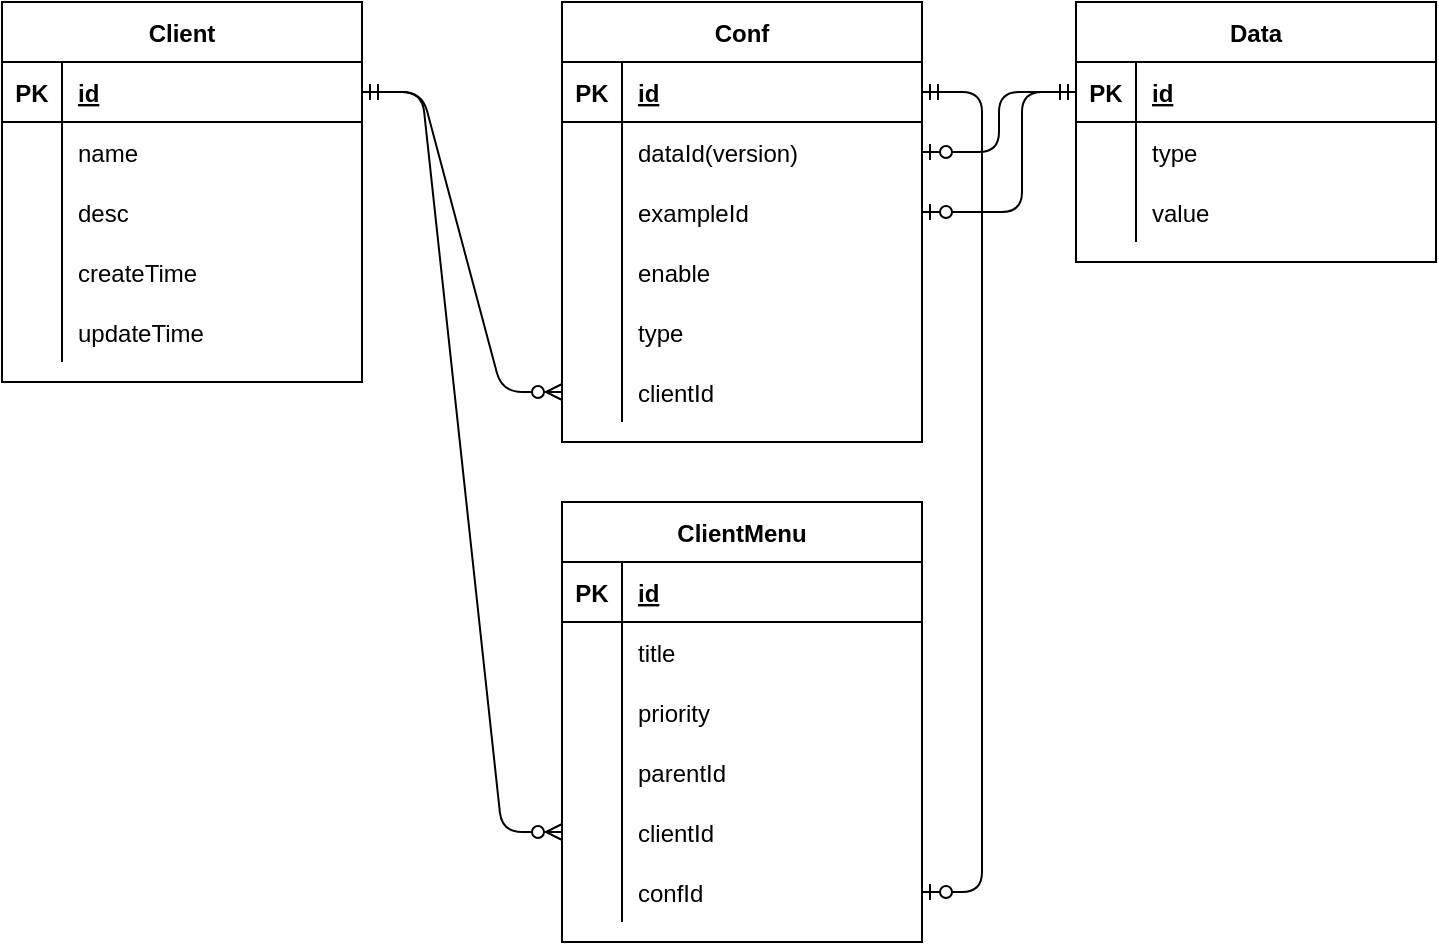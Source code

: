 <mxfile version="13.7.9" type="device"><diagram id="GYQSRtCnxEmFXdnDSvVr" name="第 1 页"><mxGraphModel dx="899" dy="488" grid="1" gridSize="10" guides="1" tooltips="1" connect="1" arrows="1" fold="1" page="1" pageScale="1" pageWidth="827" pageHeight="1169" math="0" shadow="0"><root><mxCell id="0"/><mxCell id="1" parent="0"/><mxCell id="zFg0FvwBYhXJ0_AIzzTE-73" value="" style="edgeStyle=entityRelationEdgeStyle;fontSize=12;html=1;endArrow=ERzeroToMany;startArrow=ERmandOne;entryX=0;entryY=0.5;entryDx=0;entryDy=0;" parent="1" source="zFg0FvwBYhXJ0_AIzzTE-2" target="zFg0FvwBYhXJ0_AIzzTE-67" edge="1"><mxGeometry width="100" height="100" relative="1" as="geometry"><mxPoint x="290" y="330" as="sourcePoint"/><mxPoint x="390" y="230" as="targetPoint"/></mxGeometry></mxCell><mxCell id="zFg0FvwBYhXJ0_AIzzTE-74" value="" style="edgeStyle=entityRelationEdgeStyle;fontSize=12;html=1;endArrow=ERzeroToMany;startArrow=ERmandOne;entryX=0;entryY=0.5;entryDx=0;entryDy=0;" parent="1" source="zFg0FvwBYhXJ0_AIzzTE-2" target="zFg0FvwBYhXJ0_AIzzTE-61" edge="1"><mxGeometry width="100" height="100" relative="1" as="geometry"><mxPoint x="360" y="340" as="sourcePoint"/><mxPoint x="460" y="240" as="targetPoint"/></mxGeometry></mxCell><object label="Client" id="zFg0FvwBYhXJ0_AIzzTE-1"><mxCell style="shape=table;startSize=30;container=1;collapsible=1;childLayout=tableLayout;fixedRows=1;rowLines=0;fontStyle=1;align=center;resizeLast=1;fillColor=none;" parent="1" vertex="1"><mxGeometry x="110" y="20" width="180" height="190" as="geometry"><mxRectangle x="180" y="120" width="70" height="30" as="alternateBounds"/></mxGeometry></mxCell></object><mxCell id="zFg0FvwBYhXJ0_AIzzTE-2" value="" style="shape=partialRectangle;collapsible=0;dropTarget=0;pointerEvents=0;fillColor=none;top=0;left=0;bottom=1;right=0;points=[[0,0.5],[1,0.5]];portConstraint=eastwest;" parent="zFg0FvwBYhXJ0_AIzzTE-1" vertex="1"><mxGeometry y="30" width="180" height="30" as="geometry"/></mxCell><mxCell id="zFg0FvwBYhXJ0_AIzzTE-3" value="PK" style="shape=partialRectangle;connectable=0;fillColor=none;top=0;left=0;bottom=0;right=0;fontStyle=1;overflow=hidden;" parent="zFg0FvwBYhXJ0_AIzzTE-2" vertex="1"><mxGeometry width="30" height="30" as="geometry"/></mxCell><mxCell id="zFg0FvwBYhXJ0_AIzzTE-4" value="id" style="shape=partialRectangle;connectable=0;fillColor=none;top=0;left=0;bottom=0;right=0;align=left;spacingLeft=6;fontStyle=5;overflow=hidden;" parent="zFg0FvwBYhXJ0_AIzzTE-2" vertex="1"><mxGeometry x="30" width="150" height="30" as="geometry"/></mxCell><mxCell id="zFg0FvwBYhXJ0_AIzzTE-5" value="" style="shape=partialRectangle;collapsible=0;dropTarget=0;pointerEvents=0;fillColor=none;top=0;left=0;bottom=0;right=0;points=[[0,0.5],[1,0.5]];portConstraint=eastwest;" parent="zFg0FvwBYhXJ0_AIzzTE-1" vertex="1"><mxGeometry y="60" width="180" height="30" as="geometry"/></mxCell><mxCell id="zFg0FvwBYhXJ0_AIzzTE-6" value="" style="shape=partialRectangle;connectable=0;fillColor=none;top=0;left=0;bottom=0;right=0;editable=1;overflow=hidden;" parent="zFg0FvwBYhXJ0_AIzzTE-5" vertex="1"><mxGeometry width="30" height="30" as="geometry"/></mxCell><mxCell id="zFg0FvwBYhXJ0_AIzzTE-7" value="name" style="shape=partialRectangle;connectable=0;fillColor=none;top=0;left=0;bottom=0;right=0;align=left;spacingLeft=6;overflow=hidden;" parent="zFg0FvwBYhXJ0_AIzzTE-5" vertex="1"><mxGeometry x="30" width="150" height="30" as="geometry"/></mxCell><mxCell id="zFg0FvwBYhXJ0_AIzzTE-8" value="" style="shape=partialRectangle;collapsible=0;dropTarget=0;pointerEvents=0;fillColor=none;top=0;left=0;bottom=0;right=0;points=[[0,0.5],[1,0.5]];portConstraint=eastwest;" parent="zFg0FvwBYhXJ0_AIzzTE-1" vertex="1"><mxGeometry y="90" width="180" height="30" as="geometry"/></mxCell><mxCell id="zFg0FvwBYhXJ0_AIzzTE-9" value="" style="shape=partialRectangle;connectable=0;fillColor=none;top=0;left=0;bottom=0;right=0;editable=1;overflow=hidden;" parent="zFg0FvwBYhXJ0_AIzzTE-8" vertex="1"><mxGeometry width="30" height="30" as="geometry"/></mxCell><mxCell id="zFg0FvwBYhXJ0_AIzzTE-10" value="desc" style="shape=partialRectangle;connectable=0;fillColor=none;top=0;left=0;bottom=0;right=0;align=left;spacingLeft=6;overflow=hidden;" parent="zFg0FvwBYhXJ0_AIzzTE-8" vertex="1"><mxGeometry x="30" width="150" height="30" as="geometry"/></mxCell><mxCell id="zFg0FvwBYhXJ0_AIzzTE-75" value="" style="shape=partialRectangle;collapsible=0;dropTarget=0;pointerEvents=0;fillColor=none;top=0;left=0;bottom=0;right=0;points=[[0,0.5],[1,0.5]];portConstraint=eastwest;" parent="zFg0FvwBYhXJ0_AIzzTE-1" vertex="1"><mxGeometry y="120" width="180" height="30" as="geometry"/></mxCell><mxCell id="zFg0FvwBYhXJ0_AIzzTE-76" value="" style="shape=partialRectangle;connectable=0;fillColor=none;top=0;left=0;bottom=0;right=0;editable=1;overflow=hidden;" parent="zFg0FvwBYhXJ0_AIzzTE-75" vertex="1"><mxGeometry width="30" height="30" as="geometry"/></mxCell><mxCell id="zFg0FvwBYhXJ0_AIzzTE-77" value="createTime" style="shape=partialRectangle;connectable=0;fillColor=none;top=0;left=0;bottom=0;right=0;align=left;spacingLeft=6;overflow=hidden;" parent="zFg0FvwBYhXJ0_AIzzTE-75" vertex="1"><mxGeometry x="30" width="150" height="30" as="geometry"/></mxCell><mxCell id="zFg0FvwBYhXJ0_AIzzTE-78" value="" style="shape=partialRectangle;collapsible=0;dropTarget=0;pointerEvents=0;fillColor=none;top=0;left=0;bottom=0;right=0;points=[[0,0.5],[1,0.5]];portConstraint=eastwest;" parent="zFg0FvwBYhXJ0_AIzzTE-1" vertex="1"><mxGeometry y="150" width="180" height="30" as="geometry"/></mxCell><mxCell id="zFg0FvwBYhXJ0_AIzzTE-79" value="" style="shape=partialRectangle;connectable=0;fillColor=none;top=0;left=0;bottom=0;right=0;editable=1;overflow=hidden;" parent="zFg0FvwBYhXJ0_AIzzTE-78" vertex="1"><mxGeometry width="30" height="30" as="geometry"/></mxCell><mxCell id="zFg0FvwBYhXJ0_AIzzTE-80" value="updateTime" style="shape=partialRectangle;connectable=0;fillColor=none;top=0;left=0;bottom=0;right=0;align=left;spacingLeft=6;overflow=hidden;" parent="zFg0FvwBYhXJ0_AIzzTE-78" vertex="1"><mxGeometry x="30" width="150" height="30" as="geometry"/></mxCell><mxCell id="zFg0FvwBYhXJ0_AIzzTE-83" value="" style="edgeStyle=orthogonalEdgeStyle;fontSize=12;html=1;endArrow=ERzeroToOne;startArrow=ERmandOne;exitX=1;exitY=0.5;exitDx=0;exitDy=0;entryX=1;entryY=0.5;entryDx=0;entryDy=0;" parent="1" source="zFg0FvwBYhXJ0_AIzzTE-36" target="zFg0FvwBYhXJ0_AIzzTE-64" edge="1"><mxGeometry width="100" height="100" relative="1" as="geometry"><mxPoint x="340" y="330" as="sourcePoint"/><mxPoint x="660" y="370" as="targetPoint"/><Array as="points"><mxPoint x="600" y="65"/><mxPoint x="600" y="465"/></Array></mxGeometry></mxCell><mxCell id="ObcPxlHsWgJv9FahJsD1-15" value="" style="edgeStyle=orthogonalEdgeStyle;fontSize=12;html=1;endArrow=ERzeroToOne;startArrow=ERmandOne;exitX=0;exitY=0.5;exitDx=0;exitDy=0;" parent="1" source="ObcPxlHsWgJv9FahJsD1-2" target="zFg0FvwBYhXJ0_AIzzTE-39" edge="1"><mxGeometry width="100" height="100" relative="1" as="geometry"><mxPoint x="710" y="370" as="sourcePoint"/><mxPoint x="640" y="120" as="targetPoint"/></mxGeometry></mxCell><mxCell id="zFg0FvwBYhXJ0_AIzzTE-48" value="ClientMenu" style="shape=table;startSize=30;container=1;collapsible=1;childLayout=tableLayout;fixedRows=1;rowLines=0;fontStyle=1;align=center;resizeLast=1;fillColor=none;" parent="1" vertex="1"><mxGeometry x="390" y="270" width="180" height="220" as="geometry"/></mxCell><mxCell id="zFg0FvwBYhXJ0_AIzzTE-49" value="" style="shape=partialRectangle;collapsible=0;dropTarget=0;pointerEvents=0;fillColor=none;top=0;left=0;bottom=1;right=0;points=[[0,0.5],[1,0.5]];portConstraint=eastwest;" parent="zFg0FvwBYhXJ0_AIzzTE-48" vertex="1"><mxGeometry y="30" width="180" height="30" as="geometry"/></mxCell><mxCell id="zFg0FvwBYhXJ0_AIzzTE-50" value="PK" style="shape=partialRectangle;connectable=0;fillColor=none;top=0;left=0;bottom=0;right=0;fontStyle=1;overflow=hidden;" parent="zFg0FvwBYhXJ0_AIzzTE-49" vertex="1"><mxGeometry width="30" height="30" as="geometry"/></mxCell><mxCell id="zFg0FvwBYhXJ0_AIzzTE-51" value="id" style="shape=partialRectangle;connectable=0;fillColor=none;top=0;left=0;bottom=0;right=0;align=left;spacingLeft=6;fontStyle=5;overflow=hidden;" parent="zFg0FvwBYhXJ0_AIzzTE-49" vertex="1"><mxGeometry x="30" width="150" height="30" as="geometry"/></mxCell><mxCell id="zFg0FvwBYhXJ0_AIzzTE-55" value="" style="shape=partialRectangle;collapsible=0;dropTarget=0;pointerEvents=0;fillColor=none;top=0;left=0;bottom=0;right=0;points=[[0,0.5],[1,0.5]];portConstraint=eastwest;" parent="zFg0FvwBYhXJ0_AIzzTE-48" vertex="1"><mxGeometry y="60" width="180" height="30" as="geometry"/></mxCell><mxCell id="zFg0FvwBYhXJ0_AIzzTE-56" value="" style="shape=partialRectangle;connectable=0;fillColor=none;top=0;left=0;bottom=0;right=0;editable=1;overflow=hidden;" parent="zFg0FvwBYhXJ0_AIzzTE-55" vertex="1"><mxGeometry width="30" height="30" as="geometry"/></mxCell><mxCell id="zFg0FvwBYhXJ0_AIzzTE-57" value="title" style="shape=partialRectangle;connectable=0;fillColor=none;top=0;left=0;bottom=0;right=0;align=left;spacingLeft=6;overflow=hidden;" parent="zFg0FvwBYhXJ0_AIzzTE-55" vertex="1"><mxGeometry x="30" width="150" height="30" as="geometry"/></mxCell><mxCell id="zFg0FvwBYhXJ0_AIzzTE-52" value="" style="shape=partialRectangle;collapsible=0;dropTarget=0;pointerEvents=0;fillColor=none;top=0;left=0;bottom=0;right=0;points=[[0,0.5],[1,0.5]];portConstraint=eastwest;" parent="zFg0FvwBYhXJ0_AIzzTE-48" vertex="1"><mxGeometry y="90" width="180" height="30" as="geometry"/></mxCell><mxCell id="zFg0FvwBYhXJ0_AIzzTE-53" value="" style="shape=partialRectangle;connectable=0;fillColor=none;top=0;left=0;bottom=0;right=0;editable=1;overflow=hidden;" parent="zFg0FvwBYhXJ0_AIzzTE-52" vertex="1"><mxGeometry width="30" height="30" as="geometry"/></mxCell><mxCell id="zFg0FvwBYhXJ0_AIzzTE-54" value="priority" style="shape=partialRectangle;connectable=0;fillColor=none;top=0;left=0;bottom=0;right=0;align=left;spacingLeft=6;overflow=hidden;" parent="zFg0FvwBYhXJ0_AIzzTE-52" vertex="1"><mxGeometry x="30" width="150" height="30" as="geometry"/></mxCell><mxCell id="zFg0FvwBYhXJ0_AIzzTE-58" value="" style="shape=partialRectangle;collapsible=0;dropTarget=0;pointerEvents=0;fillColor=none;top=0;left=0;bottom=0;right=0;points=[[0,0.5],[1,0.5]];portConstraint=eastwest;" parent="zFg0FvwBYhXJ0_AIzzTE-48" vertex="1"><mxGeometry y="120" width="180" height="30" as="geometry"/></mxCell><mxCell id="zFg0FvwBYhXJ0_AIzzTE-59" value="" style="shape=partialRectangle;connectable=0;fillColor=none;top=0;left=0;bottom=0;right=0;editable=1;overflow=hidden;" parent="zFg0FvwBYhXJ0_AIzzTE-58" vertex="1"><mxGeometry width="30" height="30" as="geometry"/></mxCell><mxCell id="zFg0FvwBYhXJ0_AIzzTE-60" value="parentId" style="shape=partialRectangle;connectable=0;fillColor=none;top=0;left=0;bottom=0;right=0;align=left;spacingLeft=6;overflow=hidden;" parent="zFg0FvwBYhXJ0_AIzzTE-58" vertex="1"><mxGeometry x="30" width="150" height="30" as="geometry"/></mxCell><mxCell id="zFg0FvwBYhXJ0_AIzzTE-61" value="" style="shape=partialRectangle;collapsible=0;dropTarget=0;pointerEvents=0;fillColor=none;top=0;left=0;bottom=0;right=0;points=[[0,0.5],[1,0.5]];portConstraint=eastwest;" parent="zFg0FvwBYhXJ0_AIzzTE-48" vertex="1"><mxGeometry y="150" width="180" height="30" as="geometry"/></mxCell><mxCell id="zFg0FvwBYhXJ0_AIzzTE-62" value="" style="shape=partialRectangle;connectable=0;fillColor=none;top=0;left=0;bottom=0;right=0;editable=1;overflow=hidden;" parent="zFg0FvwBYhXJ0_AIzzTE-61" vertex="1"><mxGeometry width="30" height="30" as="geometry"/></mxCell><mxCell id="zFg0FvwBYhXJ0_AIzzTE-63" value="clientId" style="shape=partialRectangle;connectable=0;fillColor=none;top=0;left=0;bottom=0;right=0;align=left;spacingLeft=6;overflow=hidden;" parent="zFg0FvwBYhXJ0_AIzzTE-61" vertex="1"><mxGeometry x="30" width="150" height="30" as="geometry"/></mxCell><mxCell id="zFg0FvwBYhXJ0_AIzzTE-64" value="" style="shape=partialRectangle;collapsible=0;dropTarget=0;pointerEvents=0;fillColor=none;top=0;left=0;bottom=0;right=0;points=[[0,0.5],[1,0.5]];portConstraint=eastwest;" parent="zFg0FvwBYhXJ0_AIzzTE-48" vertex="1"><mxGeometry y="180" width="180" height="30" as="geometry"/></mxCell><mxCell id="zFg0FvwBYhXJ0_AIzzTE-65" value="" style="shape=partialRectangle;connectable=0;fillColor=none;top=0;left=0;bottom=0;right=0;editable=1;overflow=hidden;" parent="zFg0FvwBYhXJ0_AIzzTE-64" vertex="1"><mxGeometry width="30" height="30" as="geometry"/></mxCell><mxCell id="zFg0FvwBYhXJ0_AIzzTE-66" value="confId" style="shape=partialRectangle;connectable=0;fillColor=none;top=0;left=0;bottom=0;right=0;align=left;spacingLeft=6;overflow=hidden;" parent="zFg0FvwBYhXJ0_AIzzTE-64" vertex="1"><mxGeometry x="30" width="150" height="30" as="geometry"/></mxCell><mxCell id="ObcPxlHsWgJv9FahJsD1-1" value="Data" style="shape=table;startSize=30;container=1;collapsible=1;childLayout=tableLayout;fixedRows=1;rowLines=0;fontStyle=1;align=center;resizeLast=1;fillColor=none;" parent="1" vertex="1"><mxGeometry x="647" y="20" width="180" height="130" as="geometry"/></mxCell><mxCell id="ObcPxlHsWgJv9FahJsD1-2" value="" style="shape=partialRectangle;collapsible=0;dropTarget=0;pointerEvents=0;fillColor=none;top=0;left=0;bottom=1;right=0;points=[[0,0.5],[1,0.5]];portConstraint=eastwest;" parent="ObcPxlHsWgJv9FahJsD1-1" vertex="1"><mxGeometry y="30" width="180" height="30" as="geometry"/></mxCell><mxCell id="ObcPxlHsWgJv9FahJsD1-3" value="PK" style="shape=partialRectangle;connectable=0;fillColor=none;top=0;left=0;bottom=0;right=0;fontStyle=1;overflow=hidden;" parent="ObcPxlHsWgJv9FahJsD1-2" vertex="1"><mxGeometry width="30" height="30" as="geometry"/></mxCell><mxCell id="ObcPxlHsWgJv9FahJsD1-4" value="id" style="shape=partialRectangle;connectable=0;fillColor=none;top=0;left=0;bottom=0;right=0;align=left;spacingLeft=6;fontStyle=5;overflow=hidden;" parent="ObcPxlHsWgJv9FahJsD1-2" vertex="1"><mxGeometry x="30" width="150" height="30" as="geometry"/></mxCell><mxCell id="ObcPxlHsWgJv9FahJsD1-5" value="" style="shape=partialRectangle;collapsible=0;dropTarget=0;pointerEvents=0;fillColor=none;top=0;left=0;bottom=0;right=0;points=[[0,0.5],[1,0.5]];portConstraint=eastwest;" parent="ObcPxlHsWgJv9FahJsD1-1" vertex="1"><mxGeometry y="60" width="180" height="30" as="geometry"/></mxCell><mxCell id="ObcPxlHsWgJv9FahJsD1-6" value="" style="shape=partialRectangle;connectable=0;fillColor=none;top=0;left=0;bottom=0;right=0;editable=1;overflow=hidden;" parent="ObcPxlHsWgJv9FahJsD1-5" vertex="1"><mxGeometry width="30" height="30" as="geometry"/></mxCell><mxCell id="ObcPxlHsWgJv9FahJsD1-7" value="type" style="shape=partialRectangle;connectable=0;fillColor=none;top=0;left=0;bottom=0;right=0;align=left;spacingLeft=6;overflow=hidden;" parent="ObcPxlHsWgJv9FahJsD1-5" vertex="1"><mxGeometry x="30" width="150" height="30" as="geometry"/></mxCell><mxCell id="ObcPxlHsWgJv9FahJsD1-8" value="" style="shape=partialRectangle;collapsible=0;dropTarget=0;pointerEvents=0;fillColor=none;top=0;left=0;bottom=0;right=0;points=[[0,0.5],[1,0.5]];portConstraint=eastwest;" parent="ObcPxlHsWgJv9FahJsD1-1" vertex="1"><mxGeometry y="90" width="180" height="30" as="geometry"/></mxCell><mxCell id="ObcPxlHsWgJv9FahJsD1-9" value="" style="shape=partialRectangle;connectable=0;fillColor=none;top=0;left=0;bottom=0;right=0;editable=1;overflow=hidden;" parent="ObcPxlHsWgJv9FahJsD1-8" vertex="1"><mxGeometry width="30" height="30" as="geometry"/></mxCell><mxCell id="ObcPxlHsWgJv9FahJsD1-10" value="value" style="shape=partialRectangle;connectable=0;fillColor=none;top=0;left=0;bottom=0;right=0;align=left;spacingLeft=6;overflow=hidden;" parent="ObcPxlHsWgJv9FahJsD1-8" vertex="1"><mxGeometry x="30" width="150" height="30" as="geometry"/></mxCell><mxCell id="zFg0FvwBYhXJ0_AIzzTE-35" value="Conf" style="shape=table;startSize=30;container=1;collapsible=1;childLayout=tableLayout;fixedRows=1;rowLines=0;fontStyle=1;align=center;resizeLast=1;fillColor=none;" parent="1" vertex="1"><mxGeometry x="390" y="20" width="180" height="220" as="geometry"/></mxCell><mxCell id="zFg0FvwBYhXJ0_AIzzTE-36" value="" style="shape=partialRectangle;collapsible=0;dropTarget=0;pointerEvents=0;fillColor=none;top=0;left=0;bottom=1;right=0;points=[[0,0.5],[1,0.5]];portConstraint=eastwest;" parent="zFg0FvwBYhXJ0_AIzzTE-35" vertex="1"><mxGeometry y="30" width="180" height="30" as="geometry"/></mxCell><mxCell id="zFg0FvwBYhXJ0_AIzzTE-37" value="PK" style="shape=partialRectangle;connectable=0;fillColor=none;top=0;left=0;bottom=0;right=0;fontStyle=1;overflow=hidden;" parent="zFg0FvwBYhXJ0_AIzzTE-36" vertex="1"><mxGeometry width="30" height="30" as="geometry"/></mxCell><mxCell id="zFg0FvwBYhXJ0_AIzzTE-38" value="id" style="shape=partialRectangle;connectable=0;fillColor=none;top=0;left=0;bottom=0;right=0;align=left;spacingLeft=6;fontStyle=5;overflow=hidden;" parent="zFg0FvwBYhXJ0_AIzzTE-36" vertex="1"><mxGeometry x="30" width="150" height="30" as="geometry"/></mxCell><mxCell id="zFg0FvwBYhXJ0_AIzzTE-39" value="" style="shape=partialRectangle;collapsible=0;dropTarget=0;pointerEvents=0;fillColor=none;top=0;left=0;bottom=0;right=0;points=[[0,0.5],[1,0.5]];portConstraint=eastwest;" parent="zFg0FvwBYhXJ0_AIzzTE-35" vertex="1"><mxGeometry y="60" width="180" height="30" as="geometry"/></mxCell><mxCell id="zFg0FvwBYhXJ0_AIzzTE-40" value="" style="shape=partialRectangle;connectable=0;fillColor=none;top=0;left=0;bottom=0;right=0;editable=1;overflow=hidden;" parent="zFg0FvwBYhXJ0_AIzzTE-39" vertex="1"><mxGeometry width="30" height="30" as="geometry"/></mxCell><mxCell id="zFg0FvwBYhXJ0_AIzzTE-41" value="dataId(version)" style="shape=partialRectangle;connectable=0;fillColor=none;top=0;left=0;bottom=0;right=0;align=left;spacingLeft=6;overflow=hidden;" parent="zFg0FvwBYhXJ0_AIzzTE-39" vertex="1"><mxGeometry x="30" width="150" height="30" as="geometry"/></mxCell><mxCell id="KUrij5SoJyGy5ptkzWC_-1" value="" style="shape=partialRectangle;collapsible=0;dropTarget=0;pointerEvents=0;fillColor=none;top=0;left=0;bottom=0;right=0;points=[[0,0.5],[1,0.5]];portConstraint=eastwest;" vertex="1" parent="zFg0FvwBYhXJ0_AIzzTE-35"><mxGeometry y="90" width="180" height="30" as="geometry"/></mxCell><mxCell id="KUrij5SoJyGy5ptkzWC_-2" value="" style="shape=partialRectangle;connectable=0;fillColor=none;top=0;left=0;bottom=0;right=0;editable=1;overflow=hidden;" vertex="1" parent="KUrij5SoJyGy5ptkzWC_-1"><mxGeometry width="30" height="30" as="geometry"/></mxCell><mxCell id="KUrij5SoJyGy5ptkzWC_-3" value="exampleId" style="shape=partialRectangle;connectable=0;fillColor=none;top=0;left=0;bottom=0;right=0;align=left;spacingLeft=6;overflow=hidden;" vertex="1" parent="KUrij5SoJyGy5ptkzWC_-1"><mxGeometry x="30" width="150" height="30" as="geometry"/></mxCell><mxCell id="zFg0FvwBYhXJ0_AIzzTE-42" value="" style="shape=partialRectangle;collapsible=0;dropTarget=0;pointerEvents=0;fillColor=none;top=0;left=0;bottom=0;right=0;points=[[0,0.5],[1,0.5]];portConstraint=eastwest;" parent="zFg0FvwBYhXJ0_AIzzTE-35" vertex="1"><mxGeometry y="120" width="180" height="30" as="geometry"/></mxCell><mxCell id="zFg0FvwBYhXJ0_AIzzTE-43" value="" style="shape=partialRectangle;connectable=0;fillColor=none;top=0;left=0;bottom=0;right=0;editable=1;overflow=hidden;" parent="zFg0FvwBYhXJ0_AIzzTE-42" vertex="1"><mxGeometry width="30" height="30" as="geometry"/></mxCell><mxCell id="zFg0FvwBYhXJ0_AIzzTE-44" value="enable" style="shape=partialRectangle;connectable=0;fillColor=none;top=0;left=0;bottom=0;right=0;align=left;spacingLeft=6;overflow=hidden;" parent="zFg0FvwBYhXJ0_AIzzTE-42" vertex="1"><mxGeometry x="30" width="150" height="30" as="geometry"/></mxCell><mxCell id="zFg0FvwBYhXJ0_AIzzTE-45" value="" style="shape=partialRectangle;collapsible=0;dropTarget=0;pointerEvents=0;fillColor=none;top=0;left=0;bottom=0;right=0;points=[[0,0.5],[1,0.5]];portConstraint=eastwest;" parent="zFg0FvwBYhXJ0_AIzzTE-35" vertex="1"><mxGeometry y="150" width="180" height="30" as="geometry"/></mxCell><mxCell id="zFg0FvwBYhXJ0_AIzzTE-46" value="" style="shape=partialRectangle;connectable=0;fillColor=none;top=0;left=0;bottom=0;right=0;editable=1;overflow=hidden;" parent="zFg0FvwBYhXJ0_AIzzTE-45" vertex="1"><mxGeometry width="30" height="30" as="geometry"/></mxCell><mxCell id="zFg0FvwBYhXJ0_AIzzTE-47" value="type" style="shape=partialRectangle;connectable=0;fillColor=none;top=0;left=0;bottom=0;right=0;align=left;spacingLeft=6;overflow=hidden;" parent="zFg0FvwBYhXJ0_AIzzTE-45" vertex="1"><mxGeometry x="30" width="150" height="30" as="geometry"/></mxCell><mxCell id="zFg0FvwBYhXJ0_AIzzTE-67" value="" style="shape=partialRectangle;collapsible=0;dropTarget=0;pointerEvents=0;fillColor=none;top=0;left=0;bottom=0;right=0;points=[[0,0.5],[1,0.5]];portConstraint=eastwest;" parent="zFg0FvwBYhXJ0_AIzzTE-35" vertex="1"><mxGeometry y="180" width="180" height="30" as="geometry"/></mxCell><mxCell id="zFg0FvwBYhXJ0_AIzzTE-68" value="" style="shape=partialRectangle;connectable=0;fillColor=none;top=0;left=0;bottom=0;right=0;editable=1;overflow=hidden;" parent="zFg0FvwBYhXJ0_AIzzTE-67" vertex="1"><mxGeometry width="30" height="30" as="geometry"/></mxCell><mxCell id="zFg0FvwBYhXJ0_AIzzTE-69" value="clientId" style="shape=partialRectangle;connectable=0;fillColor=none;top=0;left=0;bottom=0;right=0;align=left;spacingLeft=6;overflow=hidden;" parent="zFg0FvwBYhXJ0_AIzzTE-67" vertex="1"><mxGeometry x="30" width="150" height="30" as="geometry"/></mxCell><mxCell id="KUrij5SoJyGy5ptkzWC_-4" value="" style="edgeStyle=orthogonalEdgeStyle;fontSize=12;html=1;endArrow=ERzeroToOne;startArrow=ERmandOne;entryX=1;entryY=0.5;entryDx=0;entryDy=0;" edge="1" parent="1" source="ObcPxlHsWgJv9FahJsD1-2" target="KUrij5SoJyGy5ptkzWC_-1"><mxGeometry width="100" height="100" relative="1" as="geometry"><mxPoint x="640" y="65" as="sourcePoint"/><mxPoint x="570" y="130" as="targetPoint"/><Array as="points"><mxPoint x="620" y="65"/><mxPoint x="620" y="125"/></Array></mxGeometry></mxCell></root></mxGraphModel></diagram></mxfile>